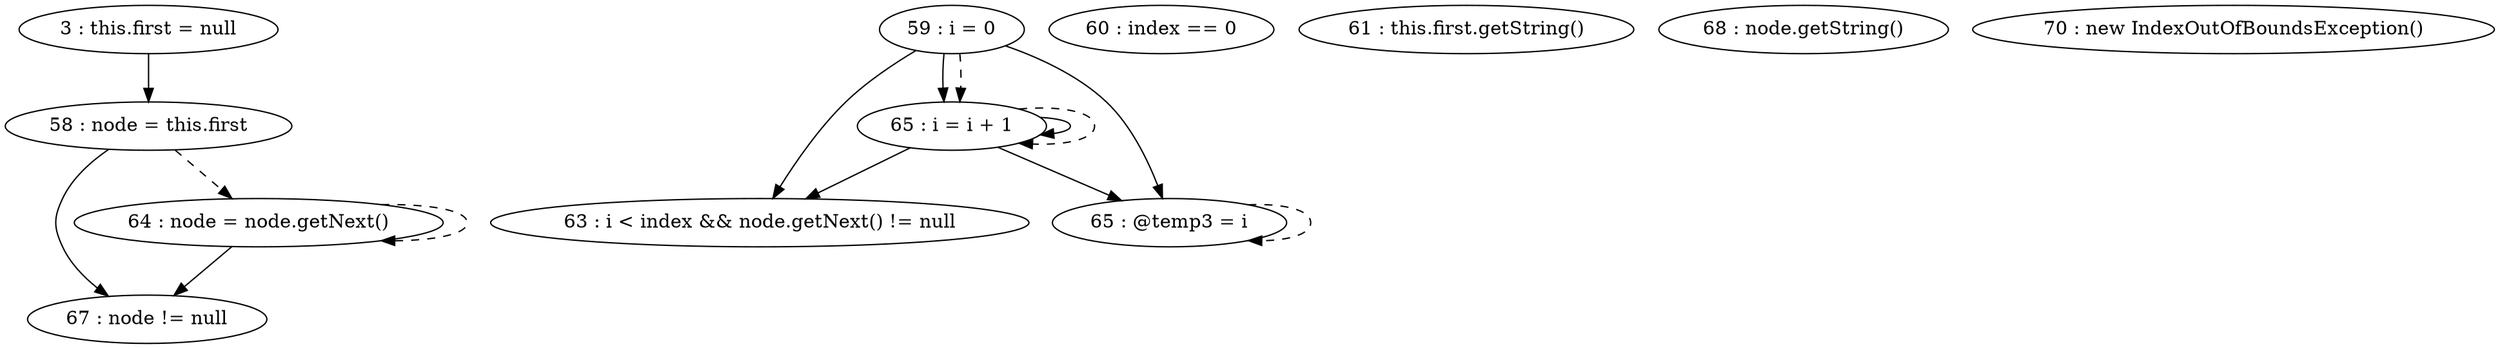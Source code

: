 digraph G {
"3 : this.first = null"
"3 : this.first = null" -> "58 : node = this.first"
"58 : node = this.first"
"58 : node = this.first" -> "67 : node != null"
"58 : node = this.first" -> "64 : node = node.getNext()" [style=dashed]
"59 : i = 0"
"59 : i = 0" -> "63 : i < index && node.getNext() != null"
"59 : i = 0" -> "65 : i = i + 1"
"59 : i = 0" -> "65 : @temp3 = i"
"59 : i = 0" -> "65 : i = i + 1" [style=dashed]
"60 : index == 0"
"61 : this.first.getString()"
"63 : i < index && node.getNext() != null"
"64 : node = node.getNext()"
"64 : node = node.getNext()" -> "67 : node != null"
"64 : node = node.getNext()" -> "64 : node = node.getNext()" [style=dashed]
"65 : @temp3 = i"
"65 : @temp3 = i" -> "65 : @temp3 = i" [style=dashed]
"65 : i = i + 1"
"65 : i = i + 1" -> "63 : i < index && node.getNext() != null"
"65 : i = i + 1" -> "65 : i = i + 1"
"65 : i = i + 1" -> "65 : @temp3 = i"
"65 : i = i + 1" -> "65 : i = i + 1" [style=dashed]
"63 : i < index && node.getNext() != null"
"67 : node != null"
"68 : node.getString()"
"70 : new IndexOutOfBoundsException()"
}